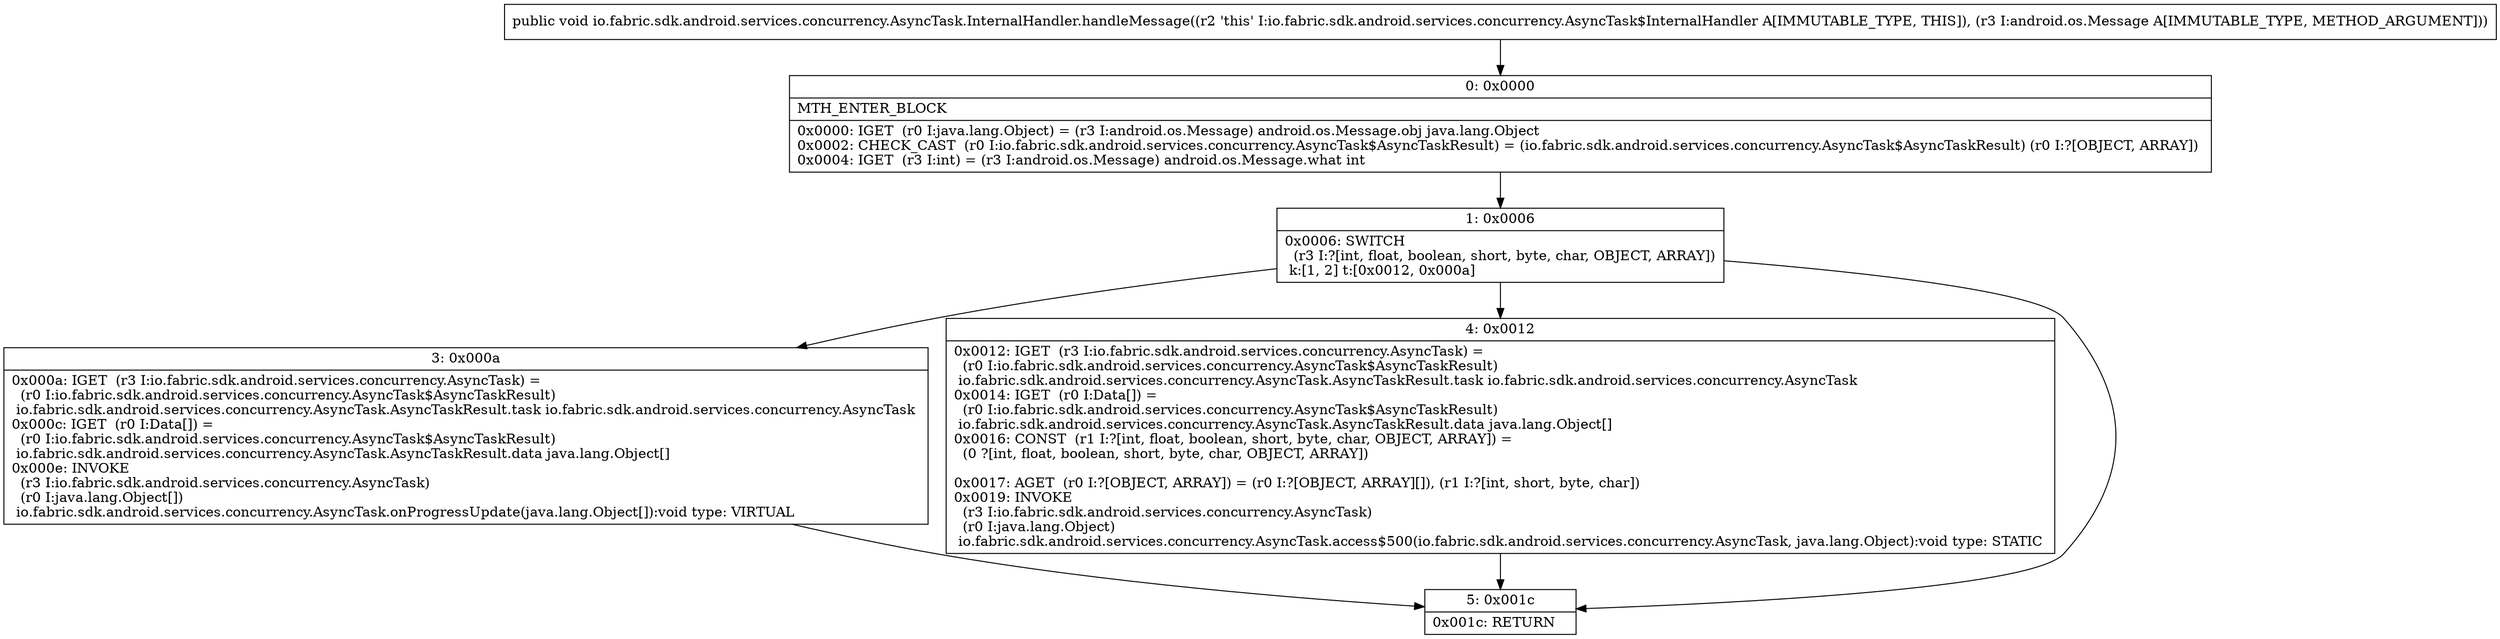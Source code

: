 digraph "CFG forio.fabric.sdk.android.services.concurrency.AsyncTask.InternalHandler.handleMessage(Landroid\/os\/Message;)V" {
Node_0 [shape=record,label="{0\:\ 0x0000|MTH_ENTER_BLOCK\l|0x0000: IGET  (r0 I:java.lang.Object) = (r3 I:android.os.Message) android.os.Message.obj java.lang.Object \l0x0002: CHECK_CAST  (r0 I:io.fabric.sdk.android.services.concurrency.AsyncTask$AsyncTaskResult) = (io.fabric.sdk.android.services.concurrency.AsyncTask$AsyncTaskResult) (r0 I:?[OBJECT, ARRAY]) \l0x0004: IGET  (r3 I:int) = (r3 I:android.os.Message) android.os.Message.what int \l}"];
Node_1 [shape=record,label="{1\:\ 0x0006|0x0006: SWITCH  \l  (r3 I:?[int, float, boolean, short, byte, char, OBJECT, ARRAY])\l k:[1, 2] t:[0x0012, 0x000a] \l}"];
Node_3 [shape=record,label="{3\:\ 0x000a|0x000a: IGET  (r3 I:io.fabric.sdk.android.services.concurrency.AsyncTask) = \l  (r0 I:io.fabric.sdk.android.services.concurrency.AsyncTask$AsyncTaskResult)\l io.fabric.sdk.android.services.concurrency.AsyncTask.AsyncTaskResult.task io.fabric.sdk.android.services.concurrency.AsyncTask \l0x000c: IGET  (r0 I:Data[]) = \l  (r0 I:io.fabric.sdk.android.services.concurrency.AsyncTask$AsyncTaskResult)\l io.fabric.sdk.android.services.concurrency.AsyncTask.AsyncTaskResult.data java.lang.Object[] \l0x000e: INVOKE  \l  (r3 I:io.fabric.sdk.android.services.concurrency.AsyncTask)\l  (r0 I:java.lang.Object[])\l io.fabric.sdk.android.services.concurrency.AsyncTask.onProgressUpdate(java.lang.Object[]):void type: VIRTUAL \l}"];
Node_4 [shape=record,label="{4\:\ 0x0012|0x0012: IGET  (r3 I:io.fabric.sdk.android.services.concurrency.AsyncTask) = \l  (r0 I:io.fabric.sdk.android.services.concurrency.AsyncTask$AsyncTaskResult)\l io.fabric.sdk.android.services.concurrency.AsyncTask.AsyncTaskResult.task io.fabric.sdk.android.services.concurrency.AsyncTask \l0x0014: IGET  (r0 I:Data[]) = \l  (r0 I:io.fabric.sdk.android.services.concurrency.AsyncTask$AsyncTaskResult)\l io.fabric.sdk.android.services.concurrency.AsyncTask.AsyncTaskResult.data java.lang.Object[] \l0x0016: CONST  (r1 I:?[int, float, boolean, short, byte, char, OBJECT, ARRAY]) = \l  (0 ?[int, float, boolean, short, byte, char, OBJECT, ARRAY])\l \l0x0017: AGET  (r0 I:?[OBJECT, ARRAY]) = (r0 I:?[OBJECT, ARRAY][]), (r1 I:?[int, short, byte, char]) \l0x0019: INVOKE  \l  (r3 I:io.fabric.sdk.android.services.concurrency.AsyncTask)\l  (r0 I:java.lang.Object)\l io.fabric.sdk.android.services.concurrency.AsyncTask.access$500(io.fabric.sdk.android.services.concurrency.AsyncTask, java.lang.Object):void type: STATIC \l}"];
Node_5 [shape=record,label="{5\:\ 0x001c|0x001c: RETURN   \l}"];
MethodNode[shape=record,label="{public void io.fabric.sdk.android.services.concurrency.AsyncTask.InternalHandler.handleMessage((r2 'this' I:io.fabric.sdk.android.services.concurrency.AsyncTask$InternalHandler A[IMMUTABLE_TYPE, THIS]), (r3 I:android.os.Message A[IMMUTABLE_TYPE, METHOD_ARGUMENT])) }"];
MethodNode -> Node_0;
Node_0 -> Node_1;
Node_1 -> Node_3;
Node_1 -> Node_4;
Node_1 -> Node_5;
Node_3 -> Node_5;
Node_4 -> Node_5;
}

